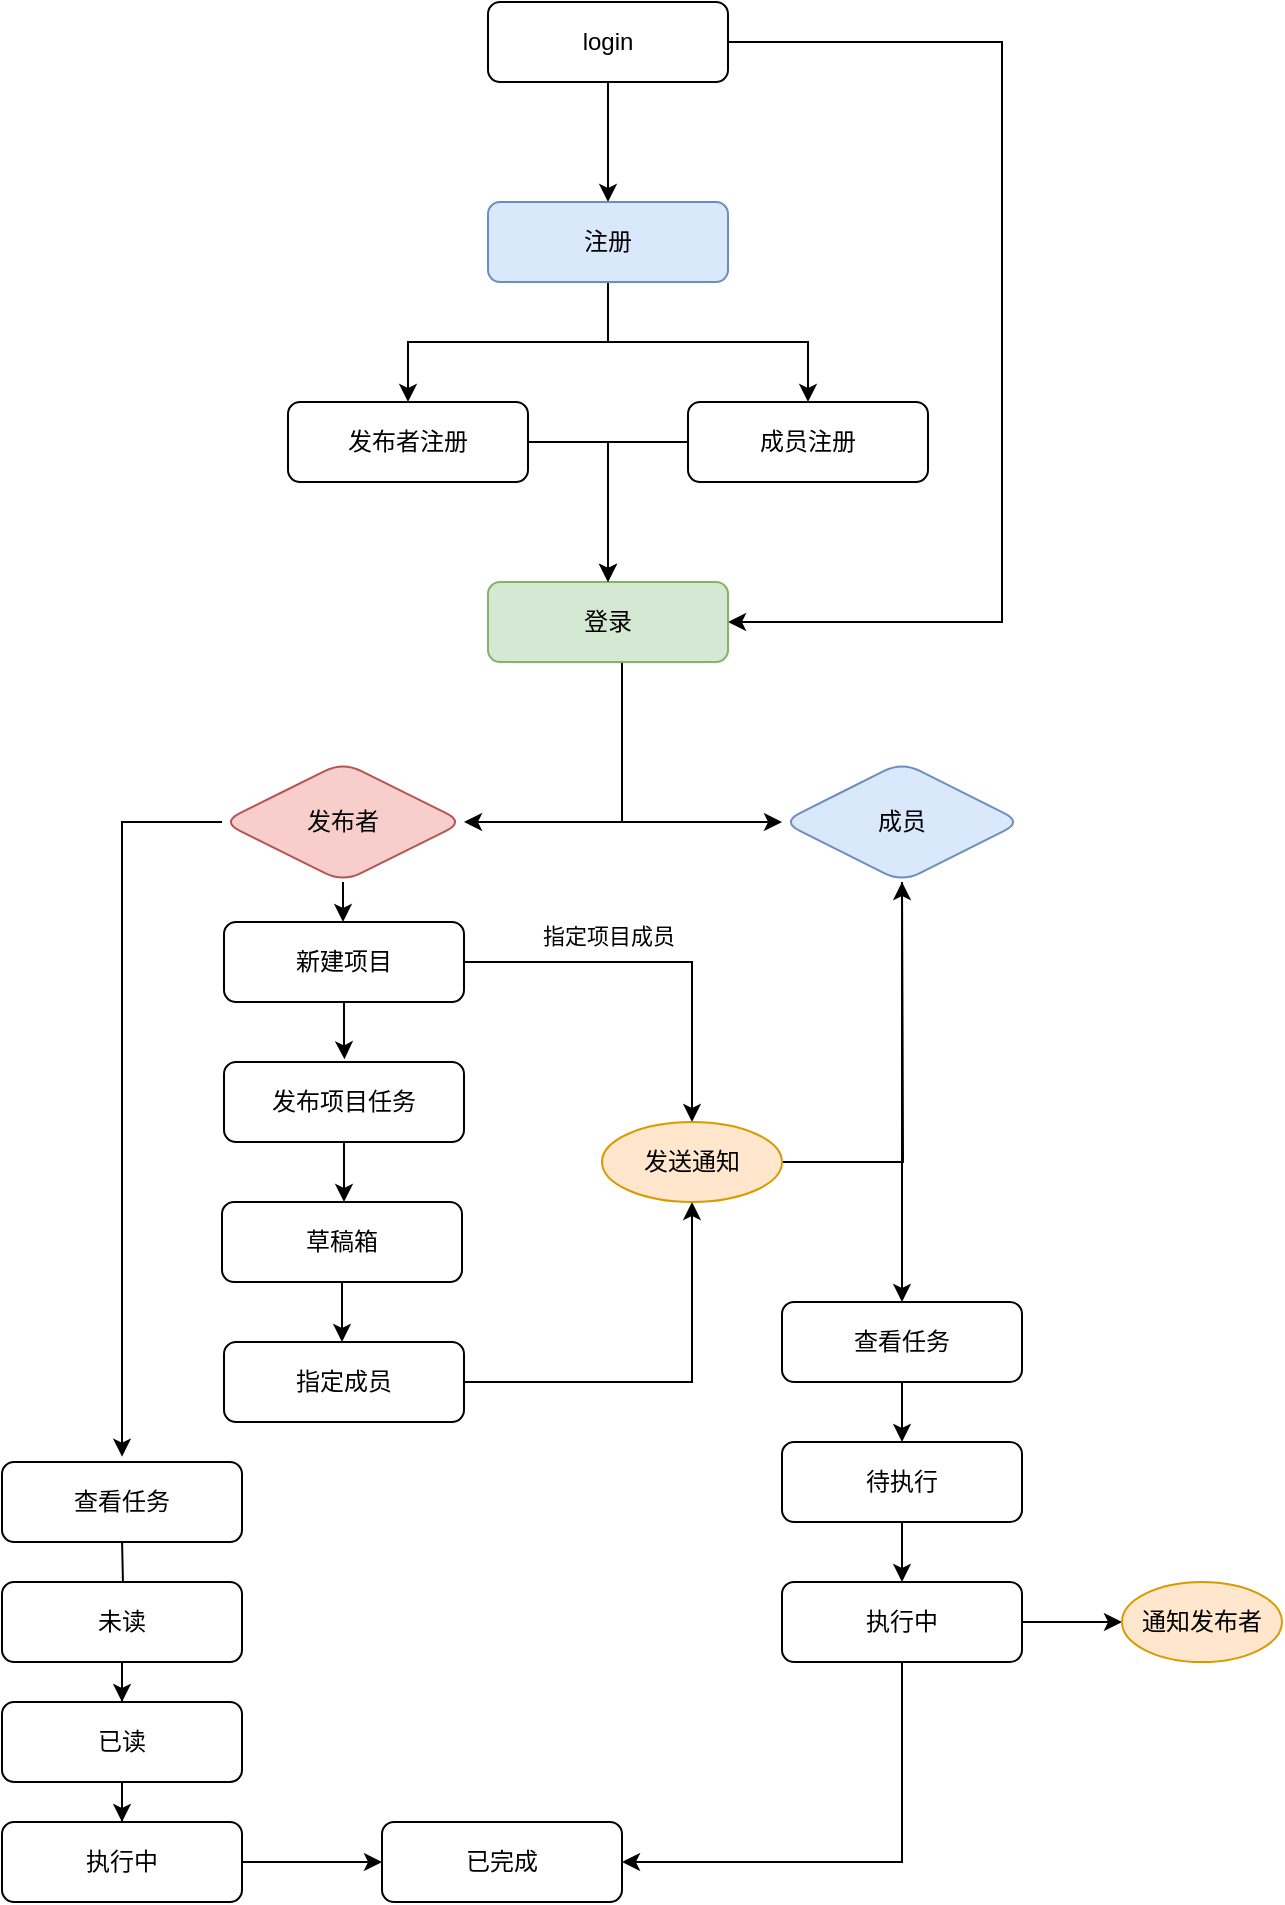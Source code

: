 <mxfile version="14.9.8" type="github">
  <diagram id="C5RBs43oDa-KdzZeNtuy" name="Page-1">
    <mxGraphModel dx="1303" dy="553" grid="1" gridSize="10" guides="1" tooltips="1" connect="1" arrows="1" fold="1" page="1" pageScale="1" pageWidth="827" pageHeight="1169" math="0" shadow="0">
      <root>
        <mxCell id="WIyWlLk6GJQsqaUBKTNV-0" />
        <mxCell id="WIyWlLk6GJQsqaUBKTNV-1" parent="WIyWlLk6GJQsqaUBKTNV-0" />
        <mxCell id="toO_-DpsWx3xXtTEHLyJ-13" value="" style="edgeStyle=orthogonalEdgeStyle;rounded=0;orthogonalLoop=1;jettySize=auto;html=1;" edge="1" parent="WIyWlLk6GJQsqaUBKTNV-1" source="WIyWlLk6GJQsqaUBKTNV-3" target="toO_-DpsWx3xXtTEHLyJ-12">
          <mxGeometry relative="1" as="geometry" />
        </mxCell>
        <mxCell id="toO_-DpsWx3xXtTEHLyJ-15" value="" style="edgeStyle=orthogonalEdgeStyle;rounded=0;orthogonalLoop=1;jettySize=auto;html=1;" edge="1" parent="WIyWlLk6GJQsqaUBKTNV-1" source="WIyWlLk6GJQsqaUBKTNV-3" target="toO_-DpsWx3xXtTEHLyJ-14">
          <mxGeometry relative="1" as="geometry">
            <Array as="points">
              <mxPoint x="590" y="90" />
              <mxPoint x="590" y="380" />
            </Array>
          </mxGeometry>
        </mxCell>
        <mxCell id="WIyWlLk6GJQsqaUBKTNV-3" value="login" style="rounded=1;whiteSpace=wrap;html=1;fontSize=12;glass=0;strokeWidth=1;shadow=0;" parent="WIyWlLk6GJQsqaUBKTNV-1" vertex="1">
          <mxGeometry x="333" y="70" width="120" height="40" as="geometry" />
        </mxCell>
        <mxCell id="toO_-DpsWx3xXtTEHLyJ-21" value="" style="edgeStyle=orthogonalEdgeStyle;rounded=0;orthogonalLoop=1;jettySize=auto;html=1;" edge="1" parent="WIyWlLk6GJQsqaUBKTNV-1" source="toO_-DpsWx3xXtTEHLyJ-12" target="toO_-DpsWx3xXtTEHLyJ-20">
          <mxGeometry relative="1" as="geometry" />
        </mxCell>
        <mxCell id="toO_-DpsWx3xXtTEHLyJ-23" value="" style="edgeStyle=orthogonalEdgeStyle;rounded=0;orthogonalLoop=1;jettySize=auto;html=1;" edge="1" parent="WIyWlLk6GJQsqaUBKTNV-1" source="toO_-DpsWx3xXtTEHLyJ-12" target="toO_-DpsWx3xXtTEHLyJ-22">
          <mxGeometry relative="1" as="geometry" />
        </mxCell>
        <mxCell id="toO_-DpsWx3xXtTEHLyJ-12" value="注册" style="whiteSpace=wrap;html=1;rounded=1;shadow=0;strokeWidth=1;glass=0;fillColor=#dae8fc;strokeColor=#6c8ebf;" vertex="1" parent="WIyWlLk6GJQsqaUBKTNV-1">
          <mxGeometry x="333" y="170" width="120" height="40" as="geometry" />
        </mxCell>
        <mxCell id="toO_-DpsWx3xXtTEHLyJ-37" value="" style="edgeStyle=orthogonalEdgeStyle;rounded=0;orthogonalLoop=1;jettySize=auto;html=1;" edge="1" parent="WIyWlLk6GJQsqaUBKTNV-1" source="toO_-DpsWx3xXtTEHLyJ-14" target="toO_-DpsWx3xXtTEHLyJ-36">
          <mxGeometry relative="1" as="geometry">
            <Array as="points">
              <mxPoint x="400" y="480" />
            </Array>
          </mxGeometry>
        </mxCell>
        <mxCell id="toO_-DpsWx3xXtTEHLyJ-43" value="" style="edgeStyle=orthogonalEdgeStyle;rounded=0;orthogonalLoop=1;jettySize=auto;html=1;entryX=0;entryY=0.5;entryDx=0;entryDy=0;" edge="1" parent="WIyWlLk6GJQsqaUBKTNV-1" source="toO_-DpsWx3xXtTEHLyJ-14" target="toO_-DpsWx3xXtTEHLyJ-42">
          <mxGeometry relative="1" as="geometry">
            <mxPoint x="510" y="480" as="targetPoint" />
            <Array as="points">
              <mxPoint x="400" y="480" />
            </Array>
          </mxGeometry>
        </mxCell>
        <mxCell id="toO_-DpsWx3xXtTEHLyJ-14" value="登录" style="whiteSpace=wrap;html=1;rounded=1;shadow=0;strokeWidth=1;glass=0;fillColor=#d5e8d4;strokeColor=#82b366;" vertex="1" parent="WIyWlLk6GJQsqaUBKTNV-1">
          <mxGeometry x="333" y="360" width="120" height="40" as="geometry" />
        </mxCell>
        <mxCell id="toO_-DpsWx3xXtTEHLyJ-40" value="" style="edgeStyle=orthogonalEdgeStyle;rounded=0;orthogonalLoop=1;jettySize=auto;html=1;" edge="1" parent="WIyWlLk6GJQsqaUBKTNV-1" source="toO_-DpsWx3xXtTEHLyJ-20">
          <mxGeometry relative="1" as="geometry">
            <mxPoint x="393" y="360" as="targetPoint" />
            <Array as="points">
              <mxPoint x="393" y="290" />
              <mxPoint x="393" y="290" />
            </Array>
          </mxGeometry>
        </mxCell>
        <mxCell id="toO_-DpsWx3xXtTEHLyJ-20" value="发布者注册" style="whiteSpace=wrap;html=1;rounded=1;shadow=0;strokeWidth=1;glass=0;" vertex="1" parent="WIyWlLk6GJQsqaUBKTNV-1">
          <mxGeometry x="233" y="270" width="120" height="40" as="geometry" />
        </mxCell>
        <mxCell id="toO_-DpsWx3xXtTEHLyJ-39" style="edgeStyle=orthogonalEdgeStyle;rounded=0;orthogonalLoop=1;jettySize=auto;html=1;entryX=0.5;entryY=0;entryDx=0;entryDy=0;" edge="1" parent="WIyWlLk6GJQsqaUBKTNV-1" source="toO_-DpsWx3xXtTEHLyJ-22" target="toO_-DpsWx3xXtTEHLyJ-14">
          <mxGeometry relative="1" as="geometry">
            <Array as="points">
              <mxPoint x="393" y="290" />
            </Array>
          </mxGeometry>
        </mxCell>
        <mxCell id="toO_-DpsWx3xXtTEHLyJ-22" value="成员注册" style="whiteSpace=wrap;html=1;rounded=1;shadow=0;strokeWidth=1;glass=0;" vertex="1" parent="WIyWlLk6GJQsqaUBKTNV-1">
          <mxGeometry x="433" y="270" width="120" height="40" as="geometry" />
        </mxCell>
        <mxCell id="toO_-DpsWx3xXtTEHLyJ-45" value="" style="edgeStyle=orthogonalEdgeStyle;rounded=0;orthogonalLoop=1;jettySize=auto;html=1;" edge="1" parent="WIyWlLk6GJQsqaUBKTNV-1" source="toO_-DpsWx3xXtTEHLyJ-36" target="toO_-DpsWx3xXtTEHLyJ-44">
          <mxGeometry relative="1" as="geometry" />
        </mxCell>
        <mxCell id="toO_-DpsWx3xXtTEHLyJ-82" value="" style="edgeStyle=orthogonalEdgeStyle;rounded=0;orthogonalLoop=1;jettySize=auto;html=1;entryX=0.5;entryY=-0.067;entryDx=0;entryDy=0;entryPerimeter=0;" edge="1" parent="WIyWlLk6GJQsqaUBKTNV-1" source="toO_-DpsWx3xXtTEHLyJ-36" target="toO_-DpsWx3xXtTEHLyJ-53">
          <mxGeometry relative="1" as="geometry">
            <mxPoint x="150" y="790" as="targetPoint" />
            <Array as="points">
              <mxPoint x="150" y="480" />
            </Array>
          </mxGeometry>
        </mxCell>
        <mxCell id="toO_-DpsWx3xXtTEHLyJ-36" value="发布者" style="rhombus;whiteSpace=wrap;html=1;rounded=1;shadow=0;strokeWidth=1;glass=0;fillColor=#f8cecc;strokeColor=#b85450;" vertex="1" parent="WIyWlLk6GJQsqaUBKTNV-1">
          <mxGeometry x="200" y="450" width="121" height="60" as="geometry" />
        </mxCell>
        <mxCell id="toO_-DpsWx3xXtTEHLyJ-86" value="" style="edgeStyle=orthogonalEdgeStyle;rounded=0;orthogonalLoop=1;jettySize=auto;html=1;" edge="1" parent="WIyWlLk6GJQsqaUBKTNV-1" source="toO_-DpsWx3xXtTEHLyJ-42" target="toO_-DpsWx3xXtTEHLyJ-85">
          <mxGeometry relative="1" as="geometry" />
        </mxCell>
        <mxCell id="toO_-DpsWx3xXtTEHLyJ-42" value="成员" style="rhombus;whiteSpace=wrap;html=1;rounded=1;shadow=0;strokeWidth=1;glass=0;fillColor=#dae8fc;strokeColor=#6c8ebf;" vertex="1" parent="WIyWlLk6GJQsqaUBKTNV-1">
          <mxGeometry x="480" y="450" width="120" height="60" as="geometry" />
        </mxCell>
        <mxCell id="toO_-DpsWx3xXtTEHLyJ-47" value="" style="edgeStyle=orthogonalEdgeStyle;rounded=0;orthogonalLoop=1;jettySize=auto;html=1;startArrow=none;entryX=0.5;entryY=1;entryDx=0;entryDy=0;" edge="1" parent="WIyWlLk6GJQsqaUBKTNV-1" source="toO_-DpsWx3xXtTEHLyJ-58" target="toO_-DpsWx3xXtTEHLyJ-67">
          <mxGeometry relative="1" as="geometry">
            <mxPoint x="540" y="510" as="targetPoint" />
            <Array as="points">
              <mxPoint x="435" y="760" />
            </Array>
          </mxGeometry>
        </mxCell>
        <mxCell id="toO_-DpsWx3xXtTEHLyJ-68" value="" style="edgeStyle=orthogonalEdgeStyle;rounded=0;orthogonalLoop=1;jettySize=auto;html=1;" edge="1" parent="WIyWlLk6GJQsqaUBKTNV-1" source="toO_-DpsWx3xXtTEHLyJ-44" target="toO_-DpsWx3xXtTEHLyJ-67">
          <mxGeometry relative="1" as="geometry" />
        </mxCell>
        <mxCell id="toO_-DpsWx3xXtTEHLyJ-73" value="指定项目成员" style="edgeLabel;html=1;align=center;verticalAlign=middle;resizable=0;points=[];" vertex="1" connectable="0" parent="toO_-DpsWx3xXtTEHLyJ-68">
          <mxGeometry x="-0.246" y="-2" relative="1" as="geometry">
            <mxPoint x="-1" y="-15" as="offset" />
          </mxGeometry>
        </mxCell>
        <mxCell id="toO_-DpsWx3xXtTEHLyJ-111" value="" style="edgeStyle=orthogonalEdgeStyle;rounded=0;orthogonalLoop=1;jettySize=auto;html=1;entryX=0.502;entryY=-0.034;entryDx=0;entryDy=0;entryPerimeter=0;" edge="1" parent="WIyWlLk6GJQsqaUBKTNV-1" source="toO_-DpsWx3xXtTEHLyJ-44" target="toO_-DpsWx3xXtTEHLyJ-49">
          <mxGeometry relative="1" as="geometry" />
        </mxCell>
        <mxCell id="toO_-DpsWx3xXtTEHLyJ-44" value="新建项目" style="whiteSpace=wrap;html=1;rounded=1;shadow=0;strokeWidth=1;glass=0;" vertex="1" parent="WIyWlLk6GJQsqaUBKTNV-1">
          <mxGeometry x="201" y="530" width="120" height="40" as="geometry" />
        </mxCell>
        <mxCell id="toO_-DpsWx3xXtTEHLyJ-112" value="" style="edgeStyle=orthogonalEdgeStyle;rounded=0;orthogonalLoop=1;jettySize=auto;html=1;" edge="1" parent="WIyWlLk6GJQsqaUBKTNV-1" source="toO_-DpsWx3xXtTEHLyJ-49">
          <mxGeometry relative="1" as="geometry">
            <mxPoint x="261" y="670" as="targetPoint" />
            <Array as="points">
              <mxPoint x="261" y="660" />
              <mxPoint x="261" y="660" />
            </Array>
          </mxGeometry>
        </mxCell>
        <mxCell id="toO_-DpsWx3xXtTEHLyJ-49" value="发布项目任务" style="whiteSpace=wrap;html=1;rounded=1;shadow=0;strokeWidth=1;glass=0;" vertex="1" parent="WIyWlLk6GJQsqaUBKTNV-1">
          <mxGeometry x="201" y="600" width="120" height="40" as="geometry" />
        </mxCell>
        <mxCell id="toO_-DpsWx3xXtTEHLyJ-58" value="指定成员" style="whiteSpace=wrap;html=1;rounded=1;shadow=0;strokeWidth=1;glass=0;" vertex="1" parent="WIyWlLk6GJQsqaUBKTNV-1">
          <mxGeometry x="201" y="740" width="120" height="40" as="geometry" />
        </mxCell>
        <mxCell id="toO_-DpsWx3xXtTEHLyJ-70" value="" style="edgeStyle=orthogonalEdgeStyle;rounded=0;orthogonalLoop=1;jettySize=auto;html=1;" edge="1" parent="WIyWlLk6GJQsqaUBKTNV-1" source="toO_-DpsWx3xXtTEHLyJ-67">
          <mxGeometry relative="1" as="geometry">
            <mxPoint x="540" y="510" as="targetPoint" />
          </mxGeometry>
        </mxCell>
        <mxCell id="toO_-DpsWx3xXtTEHLyJ-67" value="发送通知" style="ellipse;whiteSpace=wrap;html=1;rounded=1;shadow=0;strokeWidth=1;glass=0;fillColor=#ffe6cc;strokeColor=#d79b00;" vertex="1" parent="WIyWlLk6GJQsqaUBKTNV-1">
          <mxGeometry x="390" y="630" width="90" height="40" as="geometry" />
        </mxCell>
        <mxCell id="toO_-DpsWx3xXtTEHLyJ-75" value="" style="edgeStyle=orthogonalEdgeStyle;rounded=0;orthogonalLoop=1;jettySize=auto;html=1;" edge="1" parent="WIyWlLk6GJQsqaUBKTNV-1" target="toO_-DpsWx3xXtTEHLyJ-74">
          <mxGeometry relative="1" as="geometry">
            <mxPoint x="150.034" y="840" as="sourcePoint" />
          </mxGeometry>
        </mxCell>
        <mxCell id="toO_-DpsWx3xXtTEHLyJ-77" value="" style="edgeStyle=orthogonalEdgeStyle;rounded=0;orthogonalLoop=1;jettySize=auto;html=1;" edge="1" parent="WIyWlLk6GJQsqaUBKTNV-1" source="toO_-DpsWx3xXtTEHLyJ-74" target="toO_-DpsWx3xXtTEHLyJ-76">
          <mxGeometry relative="1" as="geometry" />
        </mxCell>
        <mxCell id="toO_-DpsWx3xXtTEHLyJ-74" value="未读" style="whiteSpace=wrap;html=1;rounded=1;shadow=0;strokeWidth=1;glass=0;" vertex="1" parent="WIyWlLk6GJQsqaUBKTNV-1">
          <mxGeometry x="90" y="860" width="120" height="40" as="geometry" />
        </mxCell>
        <mxCell id="toO_-DpsWx3xXtTEHLyJ-79" value="" style="edgeStyle=orthogonalEdgeStyle;rounded=0;orthogonalLoop=1;jettySize=auto;html=1;" edge="1" parent="WIyWlLk6GJQsqaUBKTNV-1" source="toO_-DpsWx3xXtTEHLyJ-76" target="toO_-DpsWx3xXtTEHLyJ-78">
          <mxGeometry relative="1" as="geometry" />
        </mxCell>
        <mxCell id="toO_-DpsWx3xXtTEHLyJ-76" value="已读" style="whiteSpace=wrap;html=1;rounded=1;shadow=0;strokeWidth=1;glass=0;" vertex="1" parent="WIyWlLk6GJQsqaUBKTNV-1">
          <mxGeometry x="90" y="920" width="120" height="40" as="geometry" />
        </mxCell>
        <mxCell id="toO_-DpsWx3xXtTEHLyJ-115" value="" style="edgeStyle=orthogonalEdgeStyle;rounded=0;orthogonalLoop=1;jettySize=auto;html=1;" edge="1" parent="WIyWlLk6GJQsqaUBKTNV-1" source="toO_-DpsWx3xXtTEHLyJ-78" target="toO_-DpsWx3xXtTEHLyJ-114">
          <mxGeometry relative="1" as="geometry" />
        </mxCell>
        <mxCell id="toO_-DpsWx3xXtTEHLyJ-78" value="执行中" style="whiteSpace=wrap;html=1;rounded=1;shadow=0;strokeWidth=1;glass=0;" vertex="1" parent="WIyWlLk6GJQsqaUBKTNV-1">
          <mxGeometry x="90" y="980" width="120" height="40" as="geometry" />
        </mxCell>
        <mxCell id="toO_-DpsWx3xXtTEHLyJ-53" value="查看任务" style="whiteSpace=wrap;html=1;rounded=1;shadow=0;strokeWidth=1;glass=0;" vertex="1" parent="WIyWlLk6GJQsqaUBKTNV-1">
          <mxGeometry x="90" y="800" width="120" height="40" as="geometry" />
        </mxCell>
        <mxCell id="toO_-DpsWx3xXtTEHLyJ-119" value="" style="edgeStyle=orthogonalEdgeStyle;rounded=0;orthogonalLoop=1;jettySize=auto;html=1;" edge="1" parent="WIyWlLk6GJQsqaUBKTNV-1" source="toO_-DpsWx3xXtTEHLyJ-85" target="toO_-DpsWx3xXtTEHLyJ-118">
          <mxGeometry relative="1" as="geometry" />
        </mxCell>
        <mxCell id="toO_-DpsWx3xXtTEHLyJ-85" value="&lt;span&gt;查看任务&lt;/span&gt;" style="whiteSpace=wrap;html=1;rounded=1;shadow=0;strokeWidth=1;glass=0;" vertex="1" parent="WIyWlLk6GJQsqaUBKTNV-1">
          <mxGeometry x="480" y="720" width="120" height="40" as="geometry" />
        </mxCell>
        <mxCell id="toO_-DpsWx3xXtTEHLyJ-113" value="" style="edgeStyle=orthogonalEdgeStyle;rounded=0;orthogonalLoop=1;jettySize=auto;html=1;" edge="1" parent="WIyWlLk6GJQsqaUBKTNV-1" source="toO_-DpsWx3xXtTEHLyJ-88">
          <mxGeometry relative="1" as="geometry">
            <mxPoint x="260" y="740" as="targetPoint" />
          </mxGeometry>
        </mxCell>
        <mxCell id="toO_-DpsWx3xXtTEHLyJ-88" value="草稿箱" style="whiteSpace=wrap;html=1;rounded=1;shadow=0;strokeWidth=1;glass=0;" vertex="1" parent="WIyWlLk6GJQsqaUBKTNV-1">
          <mxGeometry x="200" y="670" width="120" height="40" as="geometry" />
        </mxCell>
        <mxCell id="toO_-DpsWx3xXtTEHLyJ-114" value="已完成" style="whiteSpace=wrap;html=1;rounded=1;shadow=0;strokeWidth=1;glass=0;" vertex="1" parent="WIyWlLk6GJQsqaUBKTNV-1">
          <mxGeometry x="280" y="980" width="120" height="40" as="geometry" />
        </mxCell>
        <mxCell id="toO_-DpsWx3xXtTEHLyJ-121" value="" style="edgeStyle=orthogonalEdgeStyle;rounded=0;orthogonalLoop=1;jettySize=auto;html=1;" edge="1" parent="WIyWlLk6GJQsqaUBKTNV-1" source="toO_-DpsWx3xXtTEHLyJ-118" target="toO_-DpsWx3xXtTEHLyJ-120">
          <mxGeometry relative="1" as="geometry" />
        </mxCell>
        <mxCell id="toO_-DpsWx3xXtTEHLyJ-118" value="&lt;span&gt;待执行&lt;/span&gt;" style="whiteSpace=wrap;html=1;rounded=1;shadow=0;strokeWidth=1;glass=0;" vertex="1" parent="WIyWlLk6GJQsqaUBKTNV-1">
          <mxGeometry x="480" y="790" width="120" height="40" as="geometry" />
        </mxCell>
        <mxCell id="toO_-DpsWx3xXtTEHLyJ-140" value="" style="edgeStyle=orthogonalEdgeStyle;rounded=0;orthogonalLoop=1;jettySize=auto;html=1;" edge="1" parent="WIyWlLk6GJQsqaUBKTNV-1" source="toO_-DpsWx3xXtTEHLyJ-120" target="toO_-DpsWx3xXtTEHLyJ-139">
          <mxGeometry relative="1" as="geometry" />
        </mxCell>
        <mxCell id="toO_-DpsWx3xXtTEHLyJ-120" value="&lt;span&gt;执行中&lt;/span&gt;" style="whiteSpace=wrap;html=1;rounded=1;shadow=0;strokeWidth=1;glass=0;" vertex="1" parent="WIyWlLk6GJQsqaUBKTNV-1">
          <mxGeometry x="480" y="860" width="120" height="40" as="geometry" />
        </mxCell>
        <mxCell id="toO_-DpsWx3xXtTEHLyJ-125" value="" style="edgeStyle=orthogonalEdgeStyle;rounded=0;orthogonalLoop=1;jettySize=auto;html=1;exitX=0.5;exitY=1;exitDx=0;exitDy=0;" edge="1" parent="WIyWlLk6GJQsqaUBKTNV-1" source="toO_-DpsWx3xXtTEHLyJ-120">
          <mxGeometry relative="1" as="geometry">
            <mxPoint x="549.966" y="910" as="sourcePoint" />
            <mxPoint x="400" y="1000" as="targetPoint" />
            <Array as="points">
              <mxPoint x="540" y="1000" />
            </Array>
          </mxGeometry>
        </mxCell>
        <mxCell id="toO_-DpsWx3xXtTEHLyJ-139" value="通知发布者" style="ellipse;whiteSpace=wrap;html=1;rounded=1;shadow=0;strokeWidth=1;glass=0;fillColor=#ffe6cc;strokeColor=#d79b00;" vertex="1" parent="WIyWlLk6GJQsqaUBKTNV-1">
          <mxGeometry x="650" y="860" width="80" height="40" as="geometry" />
        </mxCell>
      </root>
    </mxGraphModel>
  </diagram>
</mxfile>
